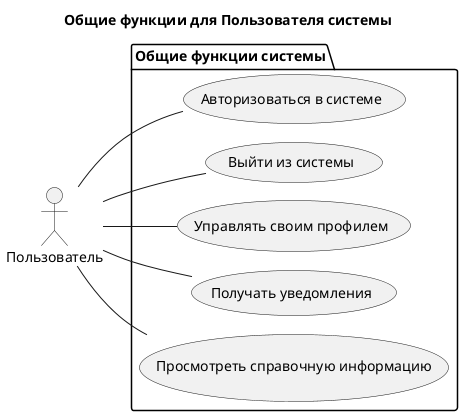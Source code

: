 @startuml uc_user
' uc_common_user_functions_vertical.wsd
!pragma layout smetana

title Общие функции для Пользователя системы

actor Пользователь 
left to right direction 
package "Общие функции системы" {
  usecase "Авторизоваться в системе" as UC_Login
  usecase "Выйти из системы" as UC_Logout
  usecase "Управлять своим профилем" as UC_ManageProfile
  usecase "Получать уведомления" as UC_ReceiveNotifications
  usecase "Просмотреть справочную информацию" as UC_ViewSystemInfo


}

Пользователь -- UC_Login
Пользователь -- UC_Logout
Пользователь -- UC_ManageProfile
Пользователь -- UC_ReceiveNotifications
Пользователь -- UC_ViewSystemInfo

@enduml